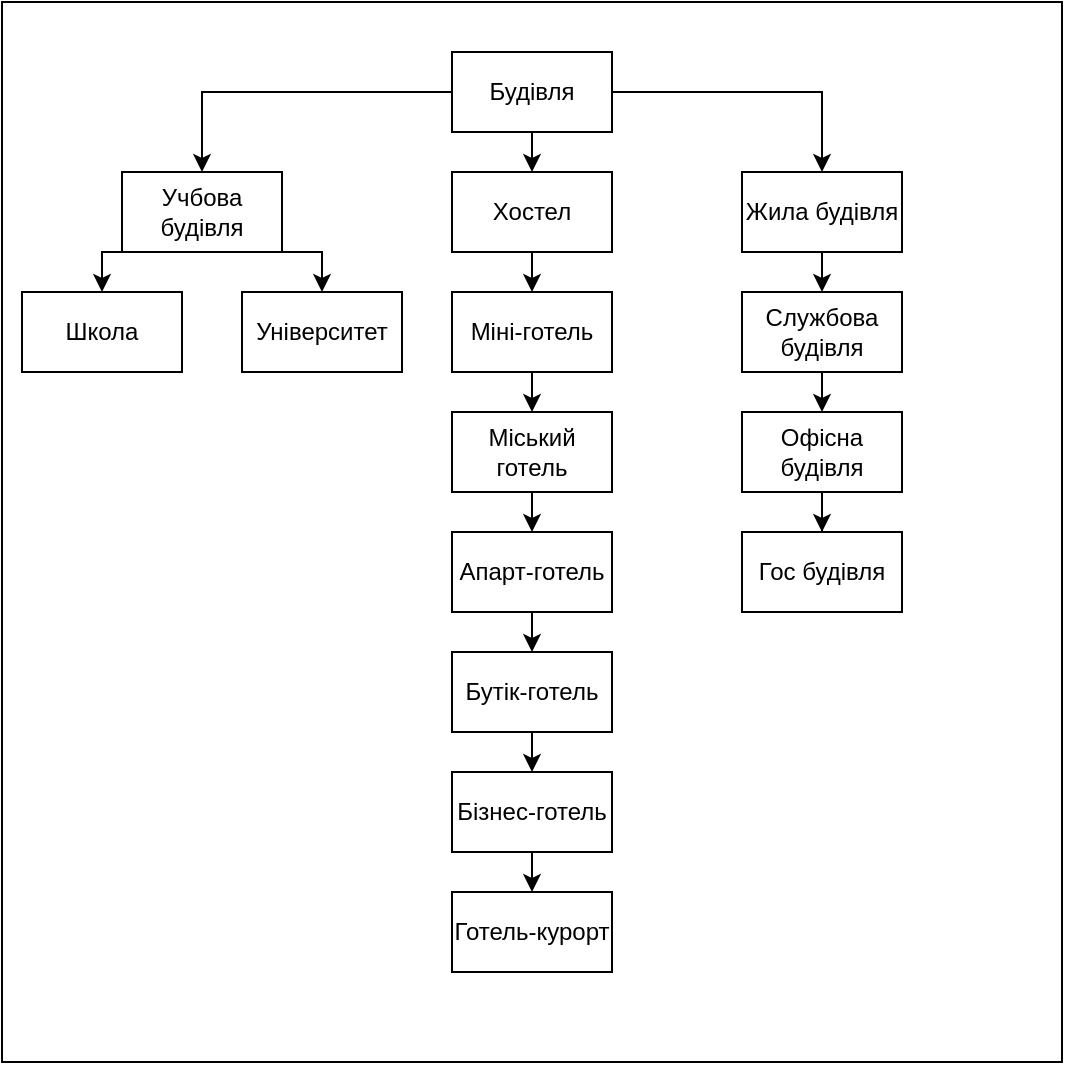 <mxfile version="21.7.2" type="github">
  <diagram name="Страница — 1" id="rCxJo5MhZ4vbmWMJt02z">
    <mxGraphModel dx="1195" dy="625" grid="1" gridSize="10" guides="1" tooltips="1" connect="1" arrows="1" fold="1" page="1" pageScale="1" pageWidth="827" pageHeight="1169" math="0" shadow="0">
      <root>
        <mxCell id="0" />
        <mxCell id="1" parent="0" />
        <mxCell id="JILR0RX5SvPw9TXMDlvb-1" value="" style="whiteSpace=wrap;html=1;aspect=fixed;" vertex="1" parent="1">
          <mxGeometry x="140" y="35" width="530" height="530" as="geometry" />
        </mxCell>
        <mxCell id="JILR0RX5SvPw9TXMDlvb-49" style="edgeStyle=orthogonalEdgeStyle;rounded=0;orthogonalLoop=1;jettySize=auto;html=1;exitX=0;exitY=0.5;exitDx=0;exitDy=0;entryX=0.5;entryY=0;entryDx=0;entryDy=0;" edge="1" parent="1" source="JILR0RX5SvPw9TXMDlvb-11" target="JILR0RX5SvPw9TXMDlvb-37">
          <mxGeometry relative="1" as="geometry" />
        </mxCell>
        <mxCell id="JILR0RX5SvPw9TXMDlvb-50" style="edgeStyle=orthogonalEdgeStyle;rounded=0;orthogonalLoop=1;jettySize=auto;html=1;exitX=1;exitY=0.5;exitDx=0;exitDy=0;entryX=0.5;entryY=0;entryDx=0;entryDy=0;" edge="1" parent="1" source="JILR0RX5SvPw9TXMDlvb-11" target="JILR0RX5SvPw9TXMDlvb-29">
          <mxGeometry relative="1" as="geometry" />
        </mxCell>
        <mxCell id="JILR0RX5SvPw9TXMDlvb-52" style="edgeStyle=orthogonalEdgeStyle;rounded=0;orthogonalLoop=1;jettySize=auto;html=1;exitX=0.5;exitY=1;exitDx=0;exitDy=0;entryX=0.5;entryY=0;entryDx=0;entryDy=0;" edge="1" parent="1" source="JILR0RX5SvPw9TXMDlvb-11" target="JILR0RX5SvPw9TXMDlvb-12">
          <mxGeometry relative="1" as="geometry" />
        </mxCell>
        <mxCell id="JILR0RX5SvPw9TXMDlvb-11" value="Будівля" style="rounded=0;whiteSpace=wrap;html=1;" vertex="1" parent="1">
          <mxGeometry x="365" y="60" width="80" height="40" as="geometry" />
        </mxCell>
        <mxCell id="JILR0RX5SvPw9TXMDlvb-53" style="edgeStyle=orthogonalEdgeStyle;rounded=0;orthogonalLoop=1;jettySize=auto;html=1;exitX=0.5;exitY=1;exitDx=0;exitDy=0;entryX=0.5;entryY=0;entryDx=0;entryDy=0;" edge="1" parent="1" source="JILR0RX5SvPw9TXMDlvb-12" target="JILR0RX5SvPw9TXMDlvb-13">
          <mxGeometry relative="1" as="geometry" />
        </mxCell>
        <mxCell id="JILR0RX5SvPw9TXMDlvb-12" value="Хостел" style="rounded=0;whiteSpace=wrap;html=1;" vertex="1" parent="1">
          <mxGeometry x="365" y="120" width="80" height="40" as="geometry" />
        </mxCell>
        <mxCell id="JILR0RX5SvPw9TXMDlvb-54" style="edgeStyle=orthogonalEdgeStyle;rounded=0;orthogonalLoop=1;jettySize=auto;html=1;exitX=0.5;exitY=1;exitDx=0;exitDy=0;entryX=0.5;entryY=0;entryDx=0;entryDy=0;" edge="1" parent="1" source="JILR0RX5SvPw9TXMDlvb-13" target="JILR0RX5SvPw9TXMDlvb-14">
          <mxGeometry relative="1" as="geometry" />
        </mxCell>
        <mxCell id="JILR0RX5SvPw9TXMDlvb-13" value="Міні-готель" style="rounded=0;whiteSpace=wrap;html=1;" vertex="1" parent="1">
          <mxGeometry x="365" y="180" width="80" height="40" as="geometry" />
        </mxCell>
        <mxCell id="JILR0RX5SvPw9TXMDlvb-55" style="edgeStyle=orthogonalEdgeStyle;rounded=0;orthogonalLoop=1;jettySize=auto;html=1;exitX=0.5;exitY=1;exitDx=0;exitDy=0;entryX=0.5;entryY=0;entryDx=0;entryDy=0;" edge="1" parent="1" source="JILR0RX5SvPw9TXMDlvb-14" target="JILR0RX5SvPw9TXMDlvb-15">
          <mxGeometry relative="1" as="geometry" />
        </mxCell>
        <mxCell id="JILR0RX5SvPw9TXMDlvb-14" value="Міський готель" style="rounded=0;whiteSpace=wrap;html=1;" vertex="1" parent="1">
          <mxGeometry x="365" y="240" width="80" height="40" as="geometry" />
        </mxCell>
        <mxCell id="JILR0RX5SvPw9TXMDlvb-56" style="edgeStyle=orthogonalEdgeStyle;rounded=0;orthogonalLoop=1;jettySize=auto;html=1;exitX=0.5;exitY=1;exitDx=0;exitDy=0;entryX=0.5;entryY=0;entryDx=0;entryDy=0;" edge="1" parent="1" source="JILR0RX5SvPw9TXMDlvb-15" target="JILR0RX5SvPw9TXMDlvb-16">
          <mxGeometry relative="1" as="geometry" />
        </mxCell>
        <mxCell id="JILR0RX5SvPw9TXMDlvb-15" value="Апарт-готель" style="rounded=0;whiteSpace=wrap;html=1;" vertex="1" parent="1">
          <mxGeometry x="365" y="300" width="80" height="40" as="geometry" />
        </mxCell>
        <mxCell id="JILR0RX5SvPw9TXMDlvb-57" style="edgeStyle=orthogonalEdgeStyle;rounded=0;orthogonalLoop=1;jettySize=auto;html=1;exitX=0.5;exitY=1;exitDx=0;exitDy=0;entryX=0.5;entryY=0;entryDx=0;entryDy=0;" edge="1" parent="1" source="JILR0RX5SvPw9TXMDlvb-16" target="JILR0RX5SvPw9TXMDlvb-17">
          <mxGeometry relative="1" as="geometry" />
        </mxCell>
        <mxCell id="JILR0RX5SvPw9TXMDlvb-16" value="Бутік-готель" style="rounded=0;whiteSpace=wrap;html=1;" vertex="1" parent="1">
          <mxGeometry x="365" y="360" width="80" height="40" as="geometry" />
        </mxCell>
        <mxCell id="JILR0RX5SvPw9TXMDlvb-58" style="edgeStyle=orthogonalEdgeStyle;rounded=0;orthogonalLoop=1;jettySize=auto;html=1;exitX=0.5;exitY=1;exitDx=0;exitDy=0;entryX=0.5;entryY=0;entryDx=0;entryDy=0;" edge="1" parent="1" source="JILR0RX5SvPw9TXMDlvb-17" target="JILR0RX5SvPw9TXMDlvb-18">
          <mxGeometry relative="1" as="geometry" />
        </mxCell>
        <mxCell id="JILR0RX5SvPw9TXMDlvb-17" value="Бізнес-готель" style="rounded=0;whiteSpace=wrap;html=1;" vertex="1" parent="1">
          <mxGeometry x="365" y="420" width="80" height="40" as="geometry" />
        </mxCell>
        <mxCell id="JILR0RX5SvPw9TXMDlvb-18" value="Готель-курорт" style="rounded=0;whiteSpace=wrap;html=1;" vertex="1" parent="1">
          <mxGeometry x="365" y="480" width="80" height="40" as="geometry" />
        </mxCell>
        <mxCell id="JILR0RX5SvPw9TXMDlvb-60" style="edgeStyle=orthogonalEdgeStyle;rounded=0;orthogonalLoop=1;jettySize=auto;html=1;exitX=0.5;exitY=1;exitDx=0;exitDy=0;entryX=0.5;entryY=0;entryDx=0;entryDy=0;" edge="1" parent="1" source="JILR0RX5SvPw9TXMDlvb-29" target="JILR0RX5SvPw9TXMDlvb-31">
          <mxGeometry relative="1" as="geometry" />
        </mxCell>
        <mxCell id="JILR0RX5SvPw9TXMDlvb-29" value="Жила будівля" style="rounded=0;whiteSpace=wrap;html=1;" vertex="1" parent="1">
          <mxGeometry x="510" y="120" width="80" height="40" as="geometry" />
        </mxCell>
        <mxCell id="JILR0RX5SvPw9TXMDlvb-62" value="" style="edgeStyle=orthogonalEdgeStyle;rounded=0;orthogonalLoop=1;jettySize=auto;html=1;" edge="1" parent="1" source="JILR0RX5SvPw9TXMDlvb-30" target="JILR0RX5SvPw9TXMDlvb-32">
          <mxGeometry relative="1" as="geometry" />
        </mxCell>
        <mxCell id="JILR0RX5SvPw9TXMDlvb-30" value="Офісна будівля" style="rounded=0;whiteSpace=wrap;html=1;" vertex="1" parent="1">
          <mxGeometry x="510" y="240" width="80" height="40" as="geometry" />
        </mxCell>
        <mxCell id="JILR0RX5SvPw9TXMDlvb-61" style="edgeStyle=orthogonalEdgeStyle;rounded=0;orthogonalLoop=1;jettySize=auto;html=1;exitX=0.5;exitY=1;exitDx=0;exitDy=0;entryX=0.5;entryY=0;entryDx=0;entryDy=0;" edge="1" parent="1" source="JILR0RX5SvPw9TXMDlvb-31" target="JILR0RX5SvPw9TXMDlvb-30">
          <mxGeometry relative="1" as="geometry" />
        </mxCell>
        <mxCell id="JILR0RX5SvPw9TXMDlvb-31" value="Службова будівля" style="rounded=0;whiteSpace=wrap;html=1;" vertex="1" parent="1">
          <mxGeometry x="510" y="180" width="80" height="40" as="geometry" />
        </mxCell>
        <mxCell id="JILR0RX5SvPw9TXMDlvb-32" value="Гос будівля" style="rounded=0;whiteSpace=wrap;html=1;" vertex="1" parent="1">
          <mxGeometry x="510" y="300" width="80" height="40" as="geometry" />
        </mxCell>
        <mxCell id="JILR0RX5SvPw9TXMDlvb-47" style="edgeStyle=orthogonalEdgeStyle;rounded=0;orthogonalLoop=1;jettySize=auto;html=1;exitX=0;exitY=1;exitDx=0;exitDy=0;entryX=0.5;entryY=0;entryDx=0;entryDy=0;" edge="1" parent="1" source="JILR0RX5SvPw9TXMDlvb-37" target="JILR0RX5SvPw9TXMDlvb-38">
          <mxGeometry relative="1" as="geometry" />
        </mxCell>
        <mxCell id="JILR0RX5SvPw9TXMDlvb-48" style="edgeStyle=orthogonalEdgeStyle;rounded=0;orthogonalLoop=1;jettySize=auto;html=1;exitX=1;exitY=1;exitDx=0;exitDy=0;entryX=0.5;entryY=0;entryDx=0;entryDy=0;" edge="1" parent="1" source="JILR0RX5SvPw9TXMDlvb-37" target="JILR0RX5SvPw9TXMDlvb-39">
          <mxGeometry relative="1" as="geometry" />
        </mxCell>
        <mxCell id="JILR0RX5SvPw9TXMDlvb-37" value="Учбова будівля" style="rounded=0;whiteSpace=wrap;html=1;" vertex="1" parent="1">
          <mxGeometry x="200" y="120" width="80" height="40" as="geometry" />
        </mxCell>
        <mxCell id="JILR0RX5SvPw9TXMDlvb-38" value="Школа" style="rounded=0;whiteSpace=wrap;html=1;" vertex="1" parent="1">
          <mxGeometry x="150" y="180" width="80" height="40" as="geometry" />
        </mxCell>
        <mxCell id="JILR0RX5SvPw9TXMDlvb-39" value="Університет" style="rounded=0;whiteSpace=wrap;html=1;" vertex="1" parent="1">
          <mxGeometry x="260" y="180" width="80" height="40" as="geometry" />
        </mxCell>
      </root>
    </mxGraphModel>
  </diagram>
</mxfile>
